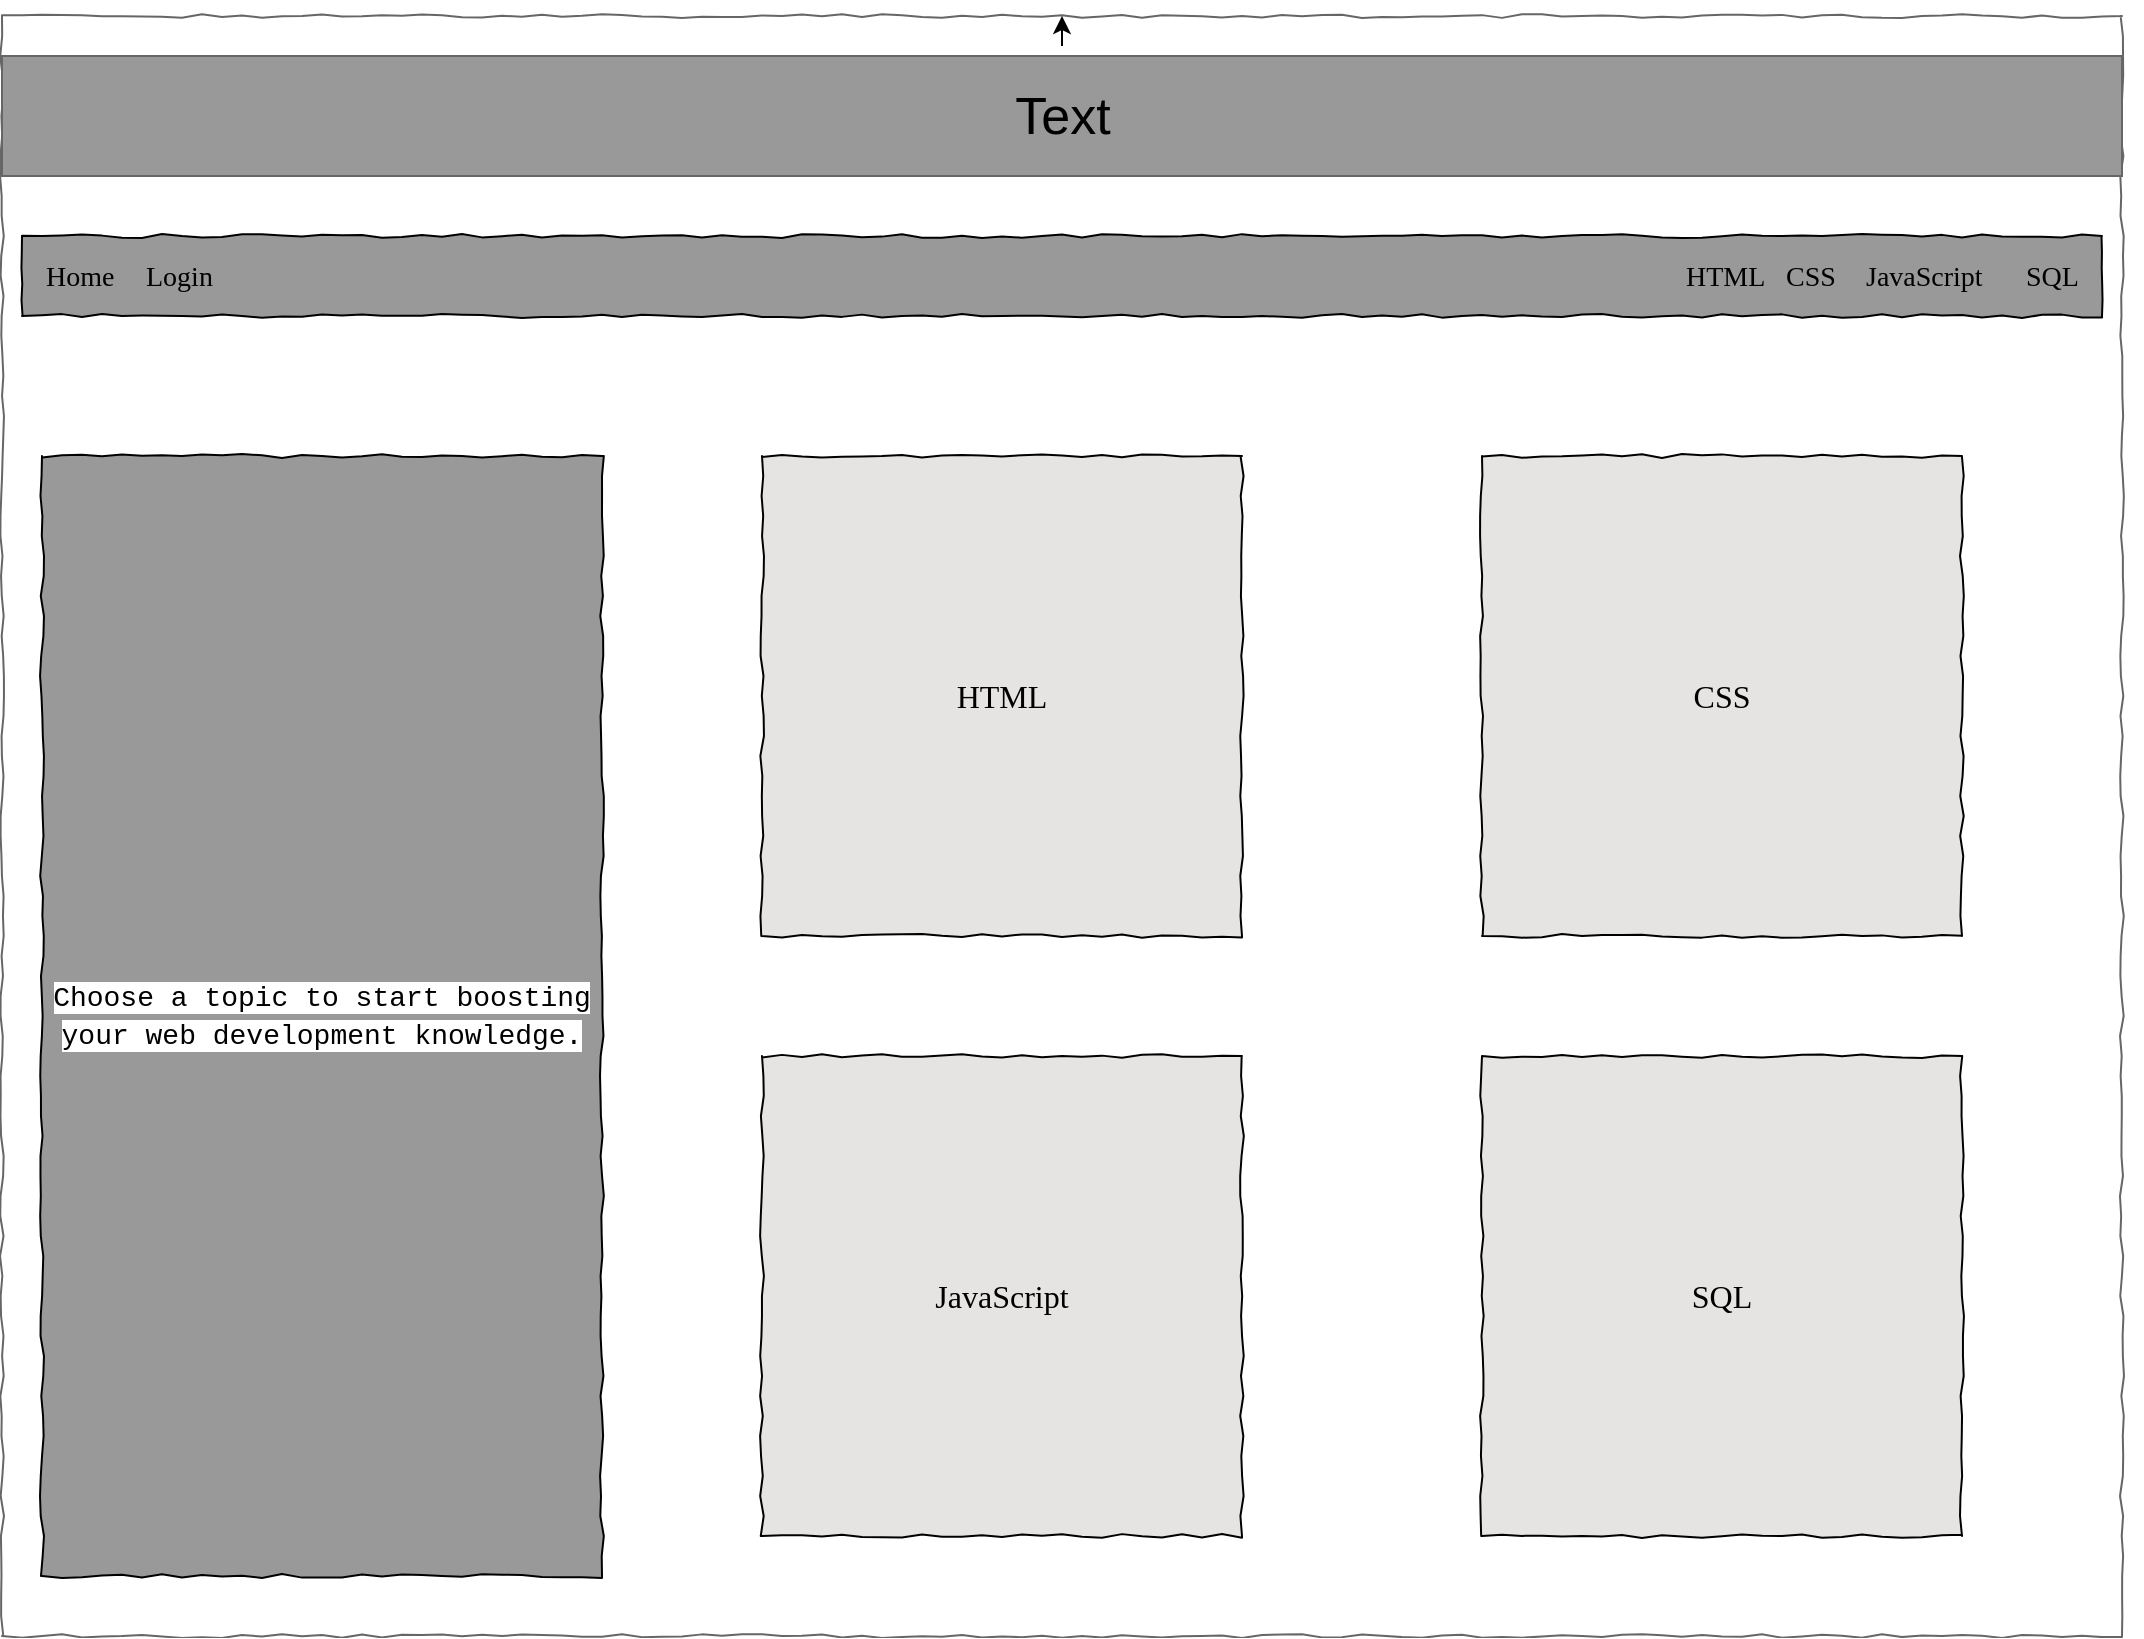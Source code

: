 <mxfile version="17.2.4" type="device" pages="3"><diagram name="Page-1" id="03018318-947c-dd8e-b7a3-06fadd420f32"><mxGraphModel dx="1261" dy="828" grid="1" gridSize="10" guides="1" tooltips="1" connect="1" arrows="1" fold="1" page="1" pageScale="1" pageWidth="1100" pageHeight="850" background="#ffffff" math="0" shadow="0"><root><mxCell id="0"/><mxCell id="1" parent="0"/><mxCell id="677b7b8949515195-1" value="" style="whiteSpace=wrap;html=1;rounded=0;shadow=0;labelBackgroundColor=none;strokeColor=#666666;strokeWidth=1;fillColor=#FFFFFF;fontFamily=Verdana;fontSize=12;fontColor=#000000;align=center;comic=1;" parent="1" vertex="1"><mxGeometry x="20" y="20" width="1060" height="810" as="geometry"/></mxCell><mxCell id="677b7b8949515195-8" value="&lt;div style=&quot;font-family: &amp;#34;consolas&amp;#34; , &amp;#34;courier new&amp;#34; , monospace ; font-size: 14px ; line-height: 19px&quot;&gt;&lt;span style=&quot;background-color: rgb(255 , 255 , 255)&quot;&gt;Choose a topic to start boosting your web development knowledge.&lt;/span&gt;&lt;/div&gt;" style="whiteSpace=wrap;html=1;rounded=0;shadow=0;labelBackgroundColor=none;strokeWidth=1;fillColor=#999999;fontFamily=Verdana;fontSize=12;align=center;comic=1;" parent="1" vertex="1"><mxGeometry x="40" y="240" width="280" height="560" as="geometry"/></mxCell><mxCell id="677b7b8949515195-10" value="" style="whiteSpace=wrap;html=1;rounded=0;shadow=0;labelBackgroundColor=none;strokeWidth=1;fillColor=#999999;fontFamily=Verdana;fontSize=12;align=center;comic=1;" parent="1" vertex="1"><mxGeometry x="30" y="130" width="1040" height="40" as="geometry"/></mxCell><mxCell id="677b7b8949515195-11" value="Home" style="text;html=1;points=[];align=left;verticalAlign=top;spacingTop=-4;fontSize=14;fontFamily=Verdana;shadow=1;" parent="1" vertex="1"><mxGeometry x="40" y="140" width="60" height="20" as="geometry"/></mxCell><mxCell id="677b7b8949515195-12" value="HTML" style="text;html=1;points=[];align=left;verticalAlign=top;spacingTop=-4;fontSize=14;fontFamily=Verdana" parent="1" vertex="1"><mxGeometry x="860" y="140" width="60" height="20" as="geometry"/></mxCell><mxCell id="677b7b8949515195-13" value="CSS" style="text;html=1;points=[];align=left;verticalAlign=top;spacingTop=-4;fontSize=14;fontFamily=Verdana" parent="1" vertex="1"><mxGeometry x="910" y="140" width="60" height="20" as="geometry"/></mxCell><mxCell id="677b7b8949515195-14" value="SQL" style="text;html=1;points=[];align=left;verticalAlign=top;spacingTop=-4;fontSize=14;fontFamily=Verdana" parent="1" vertex="1"><mxGeometry x="1030" y="140" width="60" height="20" as="geometry"/></mxCell><mxCell id="jtma7pZDbJVkobubMPPO-1" value="JavaScript" style="text;html=1;points=[];align=left;verticalAlign=top;spacingTop=-4;fontSize=14;fontFamily=Verdana" parent="1" vertex="1"><mxGeometry x="950" y="140" width="60" height="20" as="geometry"/></mxCell><mxCell id="jtma7pZDbJVkobubMPPO-2" value="&lt;font size=&quot;3&quot;&gt;HTML&lt;/font&gt;" style="whiteSpace=wrap;html=1;rounded=0;shadow=0;labelBackgroundColor=none;strokeWidth=1;fillColor=#E5E4E2;fontFamily=Verdana;fontSize=12;align=center;comic=1;" parent="1" vertex="1"><mxGeometry x="400" y="240" width="240" height="240" as="geometry"/></mxCell><mxCell id="jtma7pZDbJVkobubMPPO-5" value="&lt;font size=&quot;3&quot;&gt;SQL&lt;/font&gt;" style="whiteSpace=wrap;html=1;rounded=0;shadow=0;labelBackgroundColor=none;strokeWidth=1;fillColor=#E5E4E2;fontFamily=Verdana;fontSize=12;align=center;comic=1;" parent="1" vertex="1"><mxGeometry x="760" y="540" width="240" height="240" as="geometry"/></mxCell><mxCell id="jtma7pZDbJVkobubMPPO-6" value="&lt;font size=&quot;3&quot;&gt;CSS&lt;/font&gt;" style="whiteSpace=wrap;html=1;rounded=0;shadow=0;labelBackgroundColor=none;strokeWidth=1;fillColor=#E5E4E2;fontFamily=Verdana;fontSize=12;align=center;comic=1;" parent="1" vertex="1"><mxGeometry x="760" y="240" width="240" height="240" as="geometry"/></mxCell><mxCell id="jtma7pZDbJVkobubMPPO-7" value="&lt;font size=&quot;3&quot;&gt;JavaScript&lt;/font&gt;" style="whiteSpace=wrap;html=1;rounded=0;shadow=0;labelBackgroundColor=none;strokeWidth=1;fillColor=#E5E4E2;fontFamily=Verdana;fontSize=12;align=center;comic=1;" parent="1" vertex="1"><mxGeometry x="400" y="540" width="240" height="240" as="geometry"/></mxCell><mxCell id="jtma7pZDbJVkobubMPPO-11" value="Login" style="text;html=1;points=[];align=left;verticalAlign=top;spacingTop=-4;fontSize=14;fontFamily=Verdana" parent="1" vertex="1"><mxGeometry x="90" y="140" width="60" height="20" as="geometry"/></mxCell><mxCell id="xrPBGJWPCfrC0OZZT0B7-1" value="webtitlei4gotimsorry" style="text;html=1;resizable=0;autosize=1;align=center;verticalAlign=middle;points=[];fillColor=none;strokeColor=none;rounded=0;strokeWidth=1;perimeterSpacing=5;rotation=0;imageWidth=48;imageHeight=48;fontSize=26;" parent="1" vertex="1"><mxGeometry x="425" y="40" width="250" height="40" as="geometry"/></mxCell><mxCell id="xrPBGJWPCfrC0OZZT0B7-2" style="edgeStyle=orthogonalEdgeStyle;rounded=0;orthogonalLoop=1;jettySize=auto;html=1;" parent="1" source="xrPBGJWPCfrC0OZZT0B7-1" target="677b7b8949515195-1" edge="1"><mxGeometry relative="1" as="geometry"><Array as="points"><mxPoint x="500" y="40"/><mxPoint x="500" y="40"/></Array></mxGeometry></mxCell><mxCell id="xrPBGJWPCfrC0OZZT0B7-5" value="" style="rounded=0;whiteSpace=wrap;html=1;fontSize=26;strokeColor=#666666;strokeWidth=1;fillColor=#999999;" parent="1" vertex="1"><mxGeometry x="20" y="40" width="1060" height="60" as="geometry"/></mxCell><mxCell id="xrPBGJWPCfrC0OZZT0B7-6" value="Text" style="text;html=1;resizable=0;autosize=1;align=center;verticalAlign=middle;points=[];fillColor=none;strokeColor=none;rounded=0;fontSize=26;" parent="1" vertex="1"><mxGeometry x="530" y="60" width="40" height="20" as="geometry"/></mxCell></root></mxGraphModel></diagram><diagram id="ldffegKlnQFyOvwyTPm7" name="Page-2"><mxGraphModel dx="946" dy="621" grid="1" gridSize="10" guides="1" tooltips="1" connect="1" arrows="1" fold="1" page="1" pageScale="1" pageWidth="850" pageHeight="1100" math="0" shadow="0"><root><mxCell id="0"/><mxCell id="1" parent="0"/><mxCell id="MBD7fFZwz6u6kqvx84PC-1" value="" style="whiteSpace=wrap;html=1;aspect=fixed;rounded=0;fontSize=26;strokeColor=#666666;strokeWidth=1;fillColor=#FFFFFF;" vertex="1" parent="1"><mxGeometry x="170" y="100" width="570" height="570" as="geometry"/></mxCell><mxCell id="ibN6Ze1oeRS-58E2e4N5-1" value="&lt;font style=&quot;font-size: 18px&quot;&gt;Title&lt;/font&gt;" style="rounded=0;whiteSpace=wrap;html=1;fontSize=26;strokeColor=#666666;strokeWidth=1;fillColor=#999999;" vertex="1" parent="1"><mxGeometry x="170" y="120" width="570" height="25" as="geometry"/></mxCell><mxCell id="3jsuZknLLZ-iEIgMIVFC-1" value="HTML" style="rounded=0;whiteSpace=wrap;html=1;fontSize=26;strokeColor=#666666;strokeWidth=1;fillColor=#999999;" vertex="1" parent="1"><mxGeometry x="395" y="220" width="120" height="60" as="geometry"/></mxCell><mxCell id="3jsuZknLLZ-iEIgMIVFC-2" value="&lt;font style=&quot;font-size: 11px&quot;&gt;Home&lt;/font&gt;" style="text;html=1;resizable=0;autosize=1;align=center;verticalAlign=middle;points=[];fillColor=none;strokeColor=none;rounded=0;fontSize=12;" vertex="1" parent="1"><mxGeometry x="170" y="122.5" width="50" height="20" as="geometry"/></mxCell><mxCell id="oSHVv-sg-3XpkD11eM1p-1" value="HTML" style="text;html=1;resizable=0;autosize=1;align=center;verticalAlign=middle;points=[];fillColor=none;strokeColor=none;rounded=0;fontSize=12;" vertex="1" parent="1"><mxGeometry x="570" y="122.5" width="50" height="20" as="geometry"/></mxCell><mxCell id="oSHVv-sg-3XpkD11eM1p-2" value="CSS" style="text;html=1;resizable=0;autosize=1;align=center;verticalAlign=middle;points=[];fillColor=none;strokeColor=none;rounded=0;fontSize=12;" vertex="1" parent="1"><mxGeometry x="610" y="122.5" width="40" height="20" as="geometry"/></mxCell><mxCell id="4sxMePoX2sg_olMIsO7j-1" value="JavaScript" style="text;html=1;resizable=0;autosize=1;align=center;verticalAlign=middle;points=[];fillColor=none;strokeColor=none;rounded=0;fontSize=12;" vertex="1" parent="1"><mxGeometry x="640" y="122.5" width="70" height="20" as="geometry"/></mxCell><mxCell id="4sxMePoX2sg_olMIsO7j-2" value="SQL" style="text;html=1;resizable=0;autosize=1;align=center;verticalAlign=middle;points=[];fillColor=none;strokeColor=none;rounded=0;fontSize=12;" vertex="1" parent="1"><mxGeometry x="700" y="122.5" width="40" height="20" as="geometry"/></mxCell><mxCell id="K6DM5rrjN-pehxIFONEF-1" value="Logout" style="text;html=1;resizable=0;autosize=1;align=center;verticalAlign=middle;points=[];fillColor=none;strokeColor=none;rounded=0;fontSize=12;" vertex="1" parent="1"><mxGeometry x="210" y="122.5" width="50" height="20" as="geometry"/></mxCell><mxCell id="RxNLjjvjVq7BJxmVs6hy-1" value="Description" style="rounded=0;whiteSpace=wrap;html=1;fontSize=12;strokeColor=#666666;strokeWidth=1;fillColor=#999999;" vertex="1" parent="1"><mxGeometry x="362.5" y="300" width="185" height="30" as="geometry"/></mxCell><mxCell id="RxNLjjvjVq7BJxmVs6hy-2" value="" style="rounded=0;whiteSpace=wrap;html=1;fontSize=12;strokeColor=#666666;strokeWidth=1;fillColor=#999999;" vertex="1" parent="1"><mxGeometry x="260" y="390" width="120" height="60" as="geometry"/></mxCell><mxCell id="RxNLjjvjVq7BJxmVs6hy-3" value="" style="rounded=0;whiteSpace=wrap;html=1;fontSize=12;strokeColor=#666666;strokeWidth=1;fillColor=#999999;" vertex="1" parent="1"><mxGeometry x="260" y="500" width="120" height="60" as="geometry"/></mxCell><mxCell id="RxNLjjvjVq7BJxmVs6hy-4" value="" style="rounded=0;whiteSpace=wrap;html=1;fontSize=12;strokeColor=#666666;strokeWidth=1;fillColor=#999999;" vertex="1" parent="1"><mxGeometry x="535" y="390" width="120" height="60" as="geometry"/></mxCell><mxCell id="RxNLjjvjVq7BJxmVs6hy-5" value="" style="rounded=0;whiteSpace=wrap;html=1;fontSize=12;strokeColor=#666666;strokeWidth=1;fillColor=#999999;" vertex="1" parent="1"><mxGeometry x="535" y="500" width="120" height="60" as="geometry"/></mxCell></root></mxGraphModel></diagram><diagram id="uklqzqHEqH4bhLXeJGHs" name="Page-3"><mxGraphModel dx="2102" dy="1380" grid="1" gridSize="10" guides="1" tooltips="1" connect="1" arrows="1" fold="1" page="1" pageScale="1" pageWidth="850" pageHeight="1100" math="0" shadow="0"><root><mxCell id="0"/><mxCell id="1" parent="0"/><mxCell id="Fg51Ao5nZTWhwC5o6qhn-1" value="" style="whiteSpace=wrap;html=1;aspect=fixed;rounded=0;fontSize=12;strokeColor=#666666;strokeWidth=1;fillColor=#FFFFFF;" vertex="1" parent="1"><mxGeometry x="220" y="120" width="1110" height="1110" as="geometry"/></mxCell><mxCell id="wmgxsJQ17IOm9l0R4IF6-1" value="" style="rounded=0;whiteSpace=wrap;html=1;fontSize=12;strokeColor=#666666;strokeWidth=1;fillColor=#999999;" vertex="1" parent="1"><mxGeometry x="220" y="140" width="1110" height="60" as="geometry"/></mxCell><mxCell id="iz5zqhDKOOhbg4IGPfwJ-1" value="" style="rounded=0;whiteSpace=wrap;html=1;fontSize=12;strokeColor=#666666;strokeWidth=1;fillColor=#999999;" vertex="1" parent="1"><mxGeometry x="637.5" y="260" width="275" height="60" as="geometry"/></mxCell><mxCell id="wJ7wgbccGq5BVGzv7AUm-1" value="" style="rounded=0;whiteSpace=wrap;html=1;fontSize=12;strokeColor=#666666;strokeWidth=1;fillColor=#999999;" vertex="1" parent="1"><mxGeometry x="420" y="430" width="710" height="370" as="geometry"/></mxCell><mxCell id="wJ7wgbccGq5BVGzv7AUm-2" value="" style="rounded=0;whiteSpace=wrap;html=1;fontSize=12;strokeColor=#666666;strokeWidth=1;fillColor=#999999;" vertex="1" parent="1"><mxGeometry x="1010" y="890" width="120" height="60" as="geometry"/></mxCell><mxCell id="wJ7wgbccGq5BVGzv7AUm-3" value="Intro to HTML etc..(name)" style="text;html=1;resizable=0;autosize=1;align=center;verticalAlign=middle;points=[];fillColor=none;strokeColor=none;rounded=0;fontSize=21;" vertex="1" parent="1"><mxGeometry x="650" y="275" width="260" height="30" as="geometry"/></mxCell><mxCell id="wJ7wgbccGq5BVGzv7AUm-4" value="Text" style="text;html=1;resizable=0;autosize=1;align=center;verticalAlign=middle;points=[];fillColor=none;strokeColor=none;rounded=0;fontSize=21;" vertex="1" parent="1"><mxGeometry x="755" y="160" width="40" height="20" as="geometry"/></mxCell><mxCell id="wJ7wgbccGq5BVGzv7AUm-5" value="Home" style="text;html=1;resizable=0;autosize=1;align=center;verticalAlign=middle;points=[];fillColor=none;strokeColor=none;rounded=0;fontSize=21;" vertex="1" parent="1"><mxGeometry x="230" y="155" width="70" height="30" as="geometry"/></mxCell><mxCell id="XabbA1HwnvNhURDRcNDc-1" value="Go Back" style="text;html=1;resizable=0;autosize=1;align=center;verticalAlign=middle;points=[];fillColor=none;strokeColor=none;rounded=0;fontSize=21;" vertex="1" parent="1"><mxGeometry x="1020" y="905" width="100" height="30" as="geometry"/></mxCell><mxCell id="XabbA1HwnvNhURDRcNDc-2" value="Example" style="text;html=1;resizable=0;autosize=1;align=center;verticalAlign=middle;points=[];fillColor=none;strokeColor=none;rounded=0;fontSize=21;" vertex="1" parent="1"><mxGeometry x="725" y="600" width="100" height="30" as="geometry"/></mxCell><mxCell id="XabbA1HwnvNhURDRcNDc-3" value="Logout" style="text;html=1;resizable=0;autosize=1;align=center;verticalAlign=middle;points=[];fillColor=none;strokeColor=none;rounded=0;fontSize=21;" vertex="1" parent="1"><mxGeometry x="300" y="155" width="80" height="30" as="geometry"/></mxCell><mxCell id="XabbA1HwnvNhURDRcNDc-4" value="CSS" style="text;html=1;resizable=0;autosize=1;align=center;verticalAlign=middle;points=[];fillColor=none;strokeColor=none;rounded=0;fontSize=21;" vertex="1" parent="1"><mxGeometry x="1100" y="155" width="60" height="30" as="geometry"/></mxCell><mxCell id="XabbA1HwnvNhURDRcNDc-5" value="SQL" style="text;html=1;resizable=0;autosize=1;align=center;verticalAlign=middle;points=[];fillColor=none;strokeColor=none;rounded=0;fontSize=21;" vertex="1" parent="1"><mxGeometry x="1270" y="155" width="60" height="30" as="geometry"/></mxCell><mxCell id="XabbA1HwnvNhURDRcNDc-6" value="JavaScript" style="text;html=1;resizable=0;autosize=1;align=center;verticalAlign=middle;points=[];fillColor=none;strokeColor=none;rounded=0;fontSize=21;" vertex="1" parent="1"><mxGeometry x="1160" y="155" width="110" height="30" as="geometry"/></mxCell><mxCell id="XabbA1HwnvNhURDRcNDc-7" value="HTML" style="text;html=1;resizable=0;autosize=1;align=center;verticalAlign=middle;points=[];fillColor=none;strokeColor=none;rounded=0;fontSize=21;" vertex="1" parent="1"><mxGeometry x="1035" y="155" width="70" height="30" as="geometry"/></mxCell><mxCell id="uBriTgOmMvFJ4ixnB6ut-1" value="" style="rounded=0;whiteSpace=wrap;html=1;fontSize=21;strokeColor=#666666;strokeWidth=1;fillColor=#999999;" vertex="1" parent="1"><mxGeometry x="500" y="600" width="120" height="60" as="geometry"/></mxCell></root></mxGraphModel></diagram></mxfile>